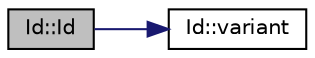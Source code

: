 digraph "Id::Id"
{
 // LATEX_PDF_SIZE
  edge [fontname="Helvetica",fontsize="10",labelfontname="Helvetica",labelfontsize="10"];
  node [fontname="Helvetica",fontsize="10",shape=record];
  rankdir="LR";
  Node1 [label="Id::Id",height=0.2,width=0.4,color="black", fillcolor="grey75", style="filled", fontcolor="black",tooltip=" "];
  Node1 -> Node2 [color="midnightblue",fontsize="10",style="solid",fontname="Helvetica"];
  Node2 [label="Id::variant",height=0.2,width=0.4,color="black", fillcolor="white", style="filled",URL="$class_id.html#adfb3ccab511cef367bfa72b0a870b151",tooltip=" "];
}
